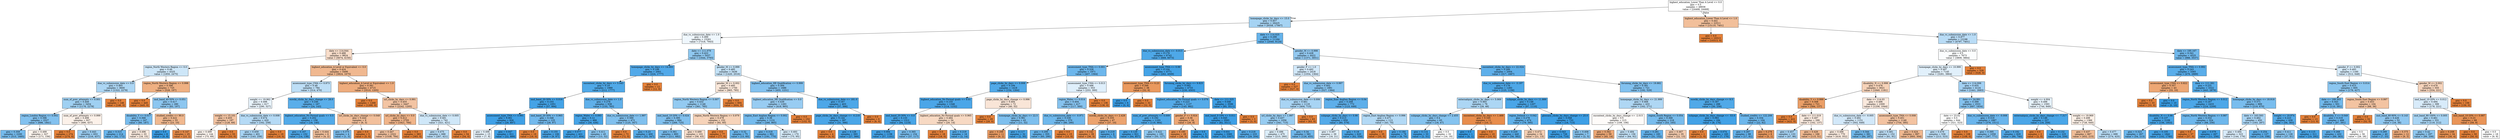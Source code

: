 digraph Tree {
node [shape=box, style="filled", color="black"] ;
0 [label="highest_education_Lower Than A Level <= 0.0\ngini = 0.5\nsamples = 48936\nvalue = [24468, 24468]", fillcolor="#e5813900"] ;
1 [label="homepage_clicks_by_days <= 15.0\ngini = 0.457\nsamples = 26425\nvalue = [9358, 17067]", fillcolor="#399de573"] ;
0 -> 1 [labeldistance=2.5, labelangle=45, headlabel="True"] ;
2 [label="due_vs_submission_date <= 1.0\ngini = 0.499\nsamples = 15261\nvalue = [7318, 7943]", fillcolor="#399de514"] ;
1 -> 2 ;
3 [label="date <= 114.044\ngini = 0.488\nsamples = 9824\nvalue = [5674, 4150]", fillcolor="#e5813944"] ;
2 -> 3 ;
4 [label="region_North Western Region <= 0.0\ngini = 0.49\nsamples = 4325\nvalue = [1850, 2475]", fillcolor="#399de540"] ;
3 -> 4 ;
5 [label="due_vs_submission_date <= 0.0\ngini = 0.465\nsamples = 3600\nvalue = [1322, 2278]", fillcolor="#399de56b"] ;
4 -> 5 ;
6 [label="num_of_prev_attempts <= 0.001\ngini = 0.449\nsamples = 3454\nvalue = [1176, 2278]", fillcolor="#399de57b"] ;
5 -> 6 ;
7 [label="region_London Region <= 0.002\ngini = 0.396\nsamples = 2527\nvalue = [686, 1841]", fillcolor="#399de5a0"] ;
6 -> 7 ;
8 [label="gini = 0.359\nsamples = 2200\nvalue = [515, 1685]", fillcolor="#399de5b1"] ;
7 -> 8 ;
9 [label="gini = 0.499\nsamples = 327\nvalue = [171, 156]", fillcolor="#e5813916"] ;
7 -> 9 ;
10 [label="num_of_prev_attempts <= 0.999\ngini = 0.498\nsamples = 927\nvalue = [490, 437]", fillcolor="#e581391c"] ;
6 -> 10 ;
11 [label="gini = 0.0\nsamples = 274\nvalue = [274, 0]", fillcolor="#e58139ff"] ;
10 -> 11 ;
12 [label="gini = 0.443\nsamples = 653\nvalue = [216, 437]", fillcolor="#399de581"] ;
10 -> 12 ;
13 [label="gini = 0.0\nsamples = 146\nvalue = [146, 0]", fillcolor="#e58139ff"] ;
5 -> 13 ;
14 [label="region_North Western Region <= 0.998\ngini = 0.396\nsamples = 725\nvalue = [528, 197]", fillcolor="#e58139a0"] ;
4 -> 14 ;
15 [label="gini = 0.0\nsamples = 445\nvalue = [445, 0]", fillcolor="#e58139ff"] ;
14 -> 15 ;
16 [label="imd_band_40-50% <= 0.051\ngini = 0.417\nsamples = 280\nvalue = [83, 197]", fillcolor="#399de594"] ;
14 -> 16 ;
17 [label="disability_Y <= 0.017\ngini = 0.368\nsamples = 247\nvalue = [60, 187]", fillcolor="#399de5ad"] ;
16 -> 17 ;
18 [label="gini = 0.315\nsamples = 214\nvalue = [42, 172]", fillcolor="#399de5c1"] ;
17 -> 18 ;
19 [label="gini = 0.496\nsamples = 33\nvalue = [18, 15]", fillcolor="#e581392a"] ;
17 -> 19 ;
20 [label="studied_credits <= 90.0\ngini = 0.422\nsamples = 33\nvalue = [23, 10]", fillcolor="#e5813990"] ;
16 -> 20 ;
21 [label="gini = 0.0\nsamples = 8\nvalue = [0, 8]", fillcolor="#399de5ff"] ;
20 -> 21 ;
22 [label="gini = 0.147\nsamples = 25\nvalue = [23, 2]", fillcolor="#e58139e9"] ;
20 -> 22 ;
23 [label="highest_education_A Level or Equivalent <= 0.0\ngini = 0.424\nsamples = 5499\nvalue = [3824, 1675]", fillcolor="#e581398f"] ;
3 -> 23 ;
24 [label="assessment_type_CMA <= 0.973\ngini = 0.48\nsamples = 784\nvalue = [314, 470]", fillcolor="#399de555"] ;
23 -> 24 ;
25 [label="weight <= 19.962\ngini = 0.498\nsamples = 617\nvalue = [290, 327]", fillcolor="#399de51d"] ;
24 -> 25 ;
26 [label="weight <= 15.101\ngini = 0.455\nsamples = 197\nvalue = [128, 69]", fillcolor="#e5813976"] ;
25 -> 26 ;
27 [label="gini = 0.499\nsamples = 144\nvalue = [75, 69]", fillcolor="#e5813914"] ;
26 -> 27 ;
28 [label="gini = 0.0\nsamples = 53\nvalue = [53, 0]", fillcolor="#e58139ff"] ;
26 -> 28 ;
29 [label="due_vs_submission_date <= 0.008\ngini = 0.474\nsamples = 420\nvalue = [162, 258]", fillcolor="#399de55f"] ;
25 -> 29 ;
30 [label="gini = 0.459\nsamples = 401\nvalue = [143, 258]", fillcolor="#399de572"] ;
29 -> 30 ;
31 [label="gini = 0.0\nsamples = 19\nvalue = [19, 0]", fillcolor="#e58139ff"] ;
29 -> 31 ;
32 [label="ouwiki_clicks_by_days_change <= 28.0\ngini = 0.246\nsamples = 167\nvalue = [24, 143]", fillcolor="#399de5d4"] ;
24 -> 32 ;
33 [label="highest_education_No Formal quals <= 0.5\ngini = 0.202\nsamples = 158\nvalue = [18, 140]", fillcolor="#399de5de"] ;
32 -> 33 ;
34 [label="gini = 0.167\nsamples = 152\nvalue = [14, 138]", fillcolor="#399de5e5"] ;
33 -> 34 ;
35 [label="gini = 0.444\nsamples = 6\nvalue = [4, 2]", fillcolor="#e581397f"] ;
33 -> 35 ;
36 [label="url_clicks_by_days_change <= 0.048\ngini = 0.444\nsamples = 9\nvalue = [6, 3]", fillcolor="#e581397f"] ;
32 -> 36 ;
37 [label="gini = 0.375\nsamples = 4\nvalue = [1, 3]", fillcolor="#399de5aa"] ;
36 -> 37 ;
38 [label="gini = 0.0\nsamples = 5\nvalue = [5, 0]", fillcolor="#e58139ff"] ;
36 -> 38 ;
39 [label="highest_education_A Level or Equivalent <= 1.0\ngini = 0.381\nsamples = 4715\nvalue = [3510, 1205]", fillcolor="#e58139a7"] ;
23 -> 39 ;
40 [label="gini = 0.0\nsamples = 1268\nvalue = [1268, 0]", fillcolor="#e58139ff"] ;
39 -> 40 ;
41 [label="url_clicks_by_days <= 0.991\ngini = 0.455\nsamples = 3447\nvalue = [2242, 1205]", fillcolor="#e5813976"] ;
39 -> 41 ;
42 [label="url_clicks_by_days <= 0.0\ngini = 0.412\nsamples = 2705\nvalue = [1921, 784]", fillcolor="#e5813997"] ;
41 -> 42 ;
43 [label="gini = 0.447\nsamples = 2322\nvalue = [1538, 784]", fillcolor="#e581397d"] ;
42 -> 43 ;
44 [label="gini = 0.0\nsamples = 383\nvalue = [383, 0]", fillcolor="#e58139ff"] ;
42 -> 44 ;
45 [label="due_vs_submission_date <= 0.005\ngini = 0.491\nsamples = 742\nvalue = [321, 421]", fillcolor="#399de53d"] ;
41 -> 45 ;
46 [label="gini = 0.475\nsamples = 688\nvalue = [267, 421]", fillcolor="#399de55d"] ;
45 -> 46 ;
47 [label="gini = 0.0\nsamples = 54\nvalue = [54, 0]", fillcolor="#e58139ff"] ;
45 -> 47 ;
48 [label="date <= 111.079\ngini = 0.422\nsamples = 5437\nvalue = [1644, 3793]", fillcolor="#399de590"] ;
2 -> 48 ;
49 [label="homepage_clicks_by_days <= 14.093\ngini = 0.199\nsamples = 2001\nvalue = [224, 1777]", fillcolor="#399de5df"] ;
48 -> 49 ;
50 [label="oucontent_clicks_by_days <= 5.043\ngini = 0.19\nsamples = 1989\nvalue = [212, 1777]", fillcolor="#399de5e1"] ;
49 -> 50 ;
51 [label="imd_band_20-30% <= 0.016\ngini = 0.103\nsamples = 1051\nvalue = [57, 994]", fillcolor="#399de5f0"] ;
50 -> 51 ;
52 [label="assessment_type_TMA <= 0.991\ngini = 0.061\nsamples = 926\nvalue = [29, 897]", fillcolor="#399de5f7"] ;
51 -> 52 ;
53 [label="gini = 0.498\nsamples = 15\nvalue = [7, 8]", fillcolor="#399de520"] ;
52 -> 53 ;
54 [label="gini = 0.047\nsamples = 911\nvalue = [22, 889]", fillcolor="#399de5f9"] ;
52 -> 54 ;
55 [label="imd_band_20-30% <= 0.965\ngini = 0.348\nsamples = 125\nvalue = [28, 97]", fillcolor="#399de5b5"] ;
51 -> 55 ;
56 [label="gini = 0.0\nsamples = 19\nvalue = [19, 0]", fillcolor="#e58139ff"] ;
55 -> 56 ;
57 [label="gini = 0.155\nsamples = 106\nvalue = [9, 97]", fillcolor="#399de5e7"] ;
55 -> 57 ;
58 [label="due_vs_submission_date <= 1.0\ngini = 0.276\nsamples = 938\nvalue = [155, 783]", fillcolor="#399de5cd"] ;
50 -> 58 ;
59 [label="region_Wales <= 0.093\ngini = 0.12\nsamples = 466\nvalue = [30, 436]", fillcolor="#399de5ed"] ;
58 -> 59 ;
60 [label="gini = 0.077\nsamples = 421\nvalue = [17, 404]", fillcolor="#399de5f4"] ;
59 -> 60 ;
61 [label="gini = 0.411\nsamples = 45\nvalue = [13, 32]", fillcolor="#399de597"] ;
59 -> 61 ;
62 [label="due_vs_submission_date <= 1.997\ngini = 0.389\nsamples = 472\nvalue = [125, 347]", fillcolor="#399de5a3"] ;
58 -> 62 ;
63 [label="gini = 0.0\nsamples = 72\nvalue = [72, 0]", fillcolor="#e58139ff"] ;
62 -> 63 ;
64 [label="gini = 0.23\nsamples = 400\nvalue = [53, 347]", fillcolor="#399de5d8"] ;
62 -> 64 ;
65 [label="gini = 0.0\nsamples = 12\nvalue = [12, 0]", fillcolor="#e58139ff"] ;
49 -> 65 ;
66 [label="gender_M <= 0.999\ngini = 0.485\nsamples = 3436\nvalue = [1420, 2016]", fillcolor="#399de54b"] ;
48 -> 66 ;
67 [label="gender_M <= 0.002\ngini = 0.495\nsamples = 1750\nvalue = [965, 785]", fillcolor="#e5813930"] ;
66 -> 67 ;
68 [label="region_North Western Region <= 0.007\ngini = 0.432\nsamples = 1146\nvalue = [361, 785]", fillcolor="#399de58a"] ;
67 -> 68 ;
69 [label="imd_band_10-20% <= 0.024\ngini = 0.395\nsamples = 994\nvalue = [269, 725]", fillcolor="#399de5a0"] ;
68 -> 69 ;
70 [label="gini = 0.361\nsamples = 893\nvalue = [211, 682]", fillcolor="#399de5b0"] ;
69 -> 70 ;
71 [label="gini = 0.489\nsamples = 101\nvalue = [58, 43]", fillcolor="#e5813942"] ;
69 -> 71 ;
72 [label="region_North Western Region <= 0.979\ngini = 0.478\nsamples = 152\nvalue = [92, 60]", fillcolor="#e5813959"] ;
68 -> 72 ;
73 [label="gini = 0.0\nsamples = 77\nvalue = [77, 0]", fillcolor="#e58139ff"] ;
72 -> 73 ;
74 [label="gini = 0.32\nsamples = 75\nvalue = [15, 60]", fillcolor="#399de5bf"] ;
72 -> 74 ;
75 [label="gini = 0.0\nsamples = 604\nvalue = [604, 0]", fillcolor="#e58139ff"] ;
67 -> 75 ;
76 [label="highest_education_HE Qualification <= 0.999\ngini = 0.394\nsamples = 1686\nvalue = [455, 1231]", fillcolor="#399de5a1"] ;
66 -> 76 ;
77 [label="highest_education_HE Qualification <= 0.0\ngini = 0.439\nsamples = 1283\nvalue = [418, 865]", fillcolor="#399de584"] ;
76 -> 77 ;
78 [label="region_East Anglian Region <= 0.002\ngini = 0.36\nsamples = 1131\nvalue = [266, 865]", fillcolor="#399de5b1"] ;
77 -> 78 ;
79 [label="gini = 0.318\nsamples = 961\nvalue = [191, 770]", fillcolor="#399de5c0"] ;
78 -> 79 ;
80 [label="gini = 0.493\nsamples = 170\nvalue = [75, 95]", fillcolor="#399de536"] ;
78 -> 80 ;
81 [label="gini = 0.0\nsamples = 152\nvalue = [152, 0]", fillcolor="#e58139ff"] ;
77 -> 81 ;
82 [label="due_vs_submission_date <= 181.0\ngini = 0.167\nsamples = 403\nvalue = [37, 366]", fillcolor="#399de5e5"] ;
76 -> 82 ;
83 [label="page_clicks_by_days_change <= -0.218\ngini = 0.144\nsamples = 397\nvalue = [31, 366]", fillcolor="#399de5e9"] ;
82 -> 83 ;
84 [label="gini = 0.0\nsamples = 4\nvalue = [4, 0]", fillcolor="#e58139ff"] ;
83 -> 84 ;
85 [label="gini = 0.128\nsamples = 393\nvalue = [27, 366]", fillcolor="#399de5ec"] ;
83 -> 85 ;
86 [label="gini = 0.0\nsamples = 6\nvalue = [6, 0]", fillcolor="#e58139ff"] ;
82 -> 86 ;
87 [label="date <= 114.025\ngini = 0.299\nsamples = 11164\nvalue = [2040, 9124]", fillcolor="#399de5c6"] ;
1 -> 87 ;
88 [label="due_vs_submission_date <= -0.013\ngini = 0.179\nsamples = 6742\nvalue = [669, 6073]", fillcolor="#399de5e3"] ;
87 -> 88 ;
89 [label="assessment_type_TMA <= 0.001\ngini = 0.328\nsamples = 1971\nvalue = [407, 1564]", fillcolor="#399de5bd"] ;
88 -> 89 ;
90 [label="page_clicks_by_days <= 0.008\ngini = 0.194\nsamples = 1418\nvalue = [154, 1264]", fillcolor="#399de5e0"] ;
89 -> 90 ;
91 [label="highest_education_No Formal quals <= 0.01\ngini = 0.155\nsamples = 1346\nvalue = [114, 1232]", fillcolor="#399de5e7"] ;
90 -> 91 ;
92 [label="imd_band_20-30% <= 0.0\ngini = 0.133\nsamples = 1312\nvalue = [94, 1218]", fillcolor="#399de5eb"] ;
91 -> 92 ;
93 [label="gini = 0.094\nsamples = 1158\nvalue = [57, 1101]", fillcolor="#399de5f2"] ;
92 -> 93 ;
94 [label="gini = 0.365\nsamples = 154\nvalue = [37, 117]", fillcolor="#399de5ae"] ;
92 -> 94 ;
95 [label="highest_education_No Formal quals <= 0.965\ngini = 0.484\nsamples = 34\nvalue = [20, 14]", fillcolor="#e581394d"] ;
91 -> 95 ;
96 [label="gini = 0.0\nsamples = 18\nvalue = [18, 0]", fillcolor="#e58139ff"] ;
95 -> 96 ;
97 [label="gini = 0.219\nsamples = 16\nvalue = [2, 14]", fillcolor="#399de5db"] ;
95 -> 97 ;
98 [label="page_clicks_by_days_change <= 0.996\ngini = 0.494\nsamples = 72\nvalue = [40, 32]", fillcolor="#e5813933"] ;
90 -> 98 ;
99 [label="gini = 0.0\nsamples = 29\nvalue = [29, 0]", fillcolor="#e58139ff"] ;
98 -> 99 ;
100 [label="homepage_clicks_by_days <= 22.5\ngini = 0.381\nsamples = 43\nvalue = [11, 32]", fillcolor="#399de5a7"] ;
98 -> 100 ;
101 [label="gini = 0.298\nsamples = 11\nvalue = [9, 2]", fillcolor="#e58139c6"] ;
100 -> 101 ;
102 [label="gini = 0.117\nsamples = 32\nvalue = [2, 30]", fillcolor="#399de5ee"] ;
100 -> 102 ;
103 [label="assessment_type_CMA <= 0.013\ngini = 0.496\nsamples = 553\nvalue = [253, 300]", fillcolor="#399de528"] ;
89 -> 103 ;
104 [label="region_Wales <= 0.014\ngini = 0.404\nsamples = 417\nvalue = [117, 300]", fillcolor="#399de59c"] ;
103 -> 104 ;
105 [label="due_vs_submission_date <= -0.971\ngini = 0.339\nsamples = 370\nvalue = [80, 290]", fillcolor="#399de5b9"] ;
104 -> 105 ;
106 [label="gini = 0.299\nsamples = 355\nvalue = [65, 290]", fillcolor="#399de5c6"] ;
105 -> 106 ;
107 [label="gini = 0.0\nsamples = 15\nvalue = [15, 0]", fillcolor="#e58139ff"] ;
105 -> 107 ;
108 [label="ouwiki_clicks_by_days <= 2.428\ngini = 0.335\nsamples = 47\nvalue = [37, 10]", fillcolor="#e58139ba"] ;
104 -> 108 ;
109 [label="gini = 0.142\nsamples = 39\nvalue = [36, 3]", fillcolor="#e58139ea"] ;
108 -> 109 ;
110 [label="gini = 0.219\nsamples = 8\nvalue = [1, 7]", fillcolor="#399de5db"] ;
108 -> 110 ;
111 [label="gini = 0.0\nsamples = 136\nvalue = [136, 0]", fillcolor="#e58139ff"] ;
103 -> 111 ;
112 [label="assessment_type_TMA <= 0.99\ngini = 0.104\nsamples = 4771\nvalue = [262, 4509]", fillcolor="#399de5f0"] ;
88 -> 112 ;
113 [label="assessment_type_TMA <= 0.23\ngini = 0.266\nsamples = 38\nvalue = [32, 6]", fillcolor="#e58139cf"] ;
112 -> 113 ;
114 [label="gini = 0.0\nsamples = 6\nvalue = [0, 6]", fillcolor="#399de5ff"] ;
113 -> 114 ;
115 [label="gini = 0.0\nsamples = 32\nvalue = [32, 0]", fillcolor="#e58139ff"] ;
113 -> 115 ;
116 [label="forumng_clicks_by_days <= 9.825\ngini = 0.092\nsamples = 4733\nvalue = [230, 4503]", fillcolor="#399de5f2"] ;
112 -> 116 ;
117 [label="highest_education_No Formal quals <= 0.076\ngini = 0.223\nsamples = 1137\nvalue = [145, 992]", fillcolor="#399de5da"] ;
116 -> 117 ;
118 [label="num_of_prev_attempts <= 0.009\ngini = 0.192\nsamples = 1103\nvalue = [119, 984]", fillcolor="#399de5e0"] ;
117 -> 118 ;
119 [label="gini = 0.129\nsamples = 921\nvalue = [64, 857]", fillcolor="#399de5ec"] ;
118 -> 119 ;
120 [label="gini = 0.422\nsamples = 182\nvalue = [55, 127]", fillcolor="#399de591"] ;
118 -> 120 ;
121 [label="gender_F <= 0.924\ngini = 0.36\nsamples = 34\nvalue = [26, 8]", fillcolor="#e58139b1"] ;
117 -> 121 ;
122 [label="gini = 0.185\nsamples = 29\nvalue = [26, 3]", fillcolor="#e58139e2"] ;
121 -> 122 ;
123 [label="gini = 0.0\nsamples = 5\nvalue = [0, 5]", fillcolor="#399de5ff"] ;
121 -> 123 ;
124 [label="date <= 111.325\ngini = 0.046\nsamples = 3596\nvalue = [85, 3511]", fillcolor="#399de5f9"] ;
116 -> 124 ;
125 [label="imd_band_0-10% <= 0.011\ngini = 0.045\nsamples = 3593\nvalue = [82, 3511]", fillcolor="#399de5f9"] ;
124 -> 125 ;
126 [label="gini = 0.031\nsamples = 3360\nvalue = [53, 3307]", fillcolor="#399de5fb"] ;
125 -> 126 ;
127 [label="gini = 0.218\nsamples = 233\nvalue = [29, 204]", fillcolor="#399de5db"] ;
125 -> 127 ;
128 [label="gini = 0.0\nsamples = 3\nvalue = [3, 0]", fillcolor="#e58139ff"] ;
124 -> 128 ;
129 [label="gender_M <= 0.998\ngini = 0.428\nsamples = 4422\nvalue = [1371, 3051]", fillcolor="#399de58c"] ;
87 -> 129 ;
130 [label="gender_F <= 1.0\ngini = 0.492\nsamples = 2418\nvalue = [1054, 1364]", fillcolor="#399de53a"] ;
129 -> 130 ;
131 [label="gini = 0.0\nsamples = 527\nvalue = [527, 0]", fillcolor="#e58139ff"] ;
130 -> 131 ;
132 [label="due_vs_submission_date <= 0.997\ngini = 0.402\nsamples = 1891\nvalue = [527, 1364]", fillcolor="#399de59c"] ;
130 -> 132 ;
133 [label="due_vs_submission_date <= 0.006\ngini = 0.461\nsamples = 1119\nvalue = [404, 715]", fillcolor="#399de56f"] ;
132 -> 133 ;
134 [label="url_clicks_by_days <= 1.997\ngini = 0.437\nsamples = 1056\nvalue = [341, 715]", fillcolor="#399de585"] ;
133 -> 134 ;
135 [label="gini = 0.496\nsamples = 475\nvalue = [215, 260]", fillcolor="#399de52c"] ;
134 -> 135 ;
136 [label="gini = 0.34\nsamples = 581\nvalue = [126, 455]", fillcolor="#399de5b8"] ;
134 -> 136 ;
137 [label="gini = 0.0\nsamples = 63\nvalue = [63, 0]", fillcolor="#e58139ff"] ;
133 -> 137 ;
138 [label="region_East Anglian Region <= 0.04\ngini = 0.268\nsamples = 772\nvalue = [123, 649]", fillcolor="#399de5cf"] ;
132 -> 138 ;
139 [label="subpage_clicks_by_days <= 0.98\ngini = 0.213\nsamples = 659\nvalue = [80, 579]", fillcolor="#399de5dc"] ;
138 -> 139 ;
140 [label="gini = 0.497\nsamples = 39\nvalue = [18, 21]", fillcolor="#399de524"] ;
139 -> 140 ;
141 [label="gini = 0.18\nsamples = 620\nvalue = [62, 558]", fillcolor="#399de5e3"] ;
139 -> 141 ;
142 [label="region_East Anglian Region <= 0.996\ngini = 0.471\nsamples = 113\nvalue = [43, 70]", fillcolor="#399de562"] ;
138 -> 142 ;
143 [label="gini = 0.0\nsamples = 35\nvalue = [35, 0]", fillcolor="#e58139ff"] ;
142 -> 143 ;
144 [label="gini = 0.184\nsamples = 78\nvalue = [8, 70]", fillcolor="#399de5e2"] ;
142 -> 144 ;
145 [label="oucontent_clicks_by_days <= 22.024\ngini = 0.266\nsamples = 2004\nvalue = [317, 1687]", fillcolor="#399de5cf"] ;
129 -> 145 ;
146 [label="due_vs_submission_date <= -3.197\ngini = 0.176\nsamples = 1283\nvalue = [125, 1158]", fillcolor="#399de5e3"] ;
145 -> 146 ;
147 [label="externalquiz_clicks_by_days <= 5.069\ngini = 0.465\nsamples = 76\nvalue = [28, 48]", fillcolor="#399de56a"] ;
146 -> 147 ;
148 [label="subpage_clicks_by_days_change <= 2.455\ngini = 0.4\nsamples = 65\nvalue = [18, 47]", fillcolor="#399de59d"] ;
147 -> 148 ;
149 [label="gini = 0.114\nsamples = 33\nvalue = [2, 31]", fillcolor="#399de5ef"] ;
148 -> 149 ;
150 [label="gini = 0.5\nsamples = 32\nvalue = [16, 16]", fillcolor="#e5813900"] ;
148 -> 150 ;
151 [label="oucontent_clicks_by_days <= 1.468\ngini = 0.165\nsamples = 11\nvalue = [10, 1]", fillcolor="#e58139e6"] ;
147 -> 151 ;
152 [label="gini = 0.0\nsamples = 1\nvalue = [0, 1]", fillcolor="#399de5ff"] ;
151 -> 152 ;
153 [label="gini = 0.0\nsamples = 10\nvalue = [10, 0]", fillcolor="#e58139ff"] ;
151 -> 153 ;
154 [label="subpage_clicks_by_days <= 11.889\ngini = 0.148\nsamples = 1207\nvalue = [97, 1110]", fillcolor="#399de5e9"] ;
146 -> 154 ;
155 [label="region_Ireland <= 0.042\ngini = 0.278\nsamples = 474\nvalue = [79, 395]", fillcolor="#399de5cc"] ;
154 -> 155 ;
156 [label="gini = 0.229\nsamples = 440\nvalue = [58, 382]", fillcolor="#399de5d8"] ;
155 -> 156 ;
157 [label="gini = 0.472\nsamples = 34\nvalue = [21, 13]", fillcolor="#e5813961"] ;
155 -> 157 ;
158 [label="glossary_clicks_by_days_change <= 25.0\ngini = 0.048\nsamples = 733\nvalue = [18, 715]", fillcolor="#399de5f9"] ;
154 -> 158 ;
159 [label="gini = 0.043\nsamples = 726\nvalue = [16, 710]", fillcolor="#399de5f9"] ;
158 -> 159 ;
160 [label="gini = 0.408\nsamples = 7\nvalue = [2, 5]", fillcolor="#399de599"] ;
158 -> 160 ;
161 [label="forumng_clicks_by_days <= 19.882\ngini = 0.391\nsamples = 721\nvalue = [192, 529]", fillcolor="#399de5a2"] ;
145 -> 161 ;
162 [label="homepage_clicks_by_days <= 21.999\ngini = 0.468\nsamples = 433\nvalue = [162, 271]", fillcolor="#399de567"] ;
161 -> 162 ;
163 [label="oucontent_clicks_by_days_change <= -2.015\ngini = 0.5\nsamples = 215\nvalue = [109, 106]", fillcolor="#e5813907"] ;
162 -> 163 ;
164 [label="gini = 0.362\nsamples = 59\nvalue = [45, 14]", fillcolor="#e58139b0"] ;
163 -> 164 ;
165 [label="gini = 0.484\nsamples = 156\nvalue = [64, 92]", fillcolor="#399de54e"] ;
163 -> 165 ;
166 [label="region_South Region <= 0.054\ngini = 0.368\nsamples = 218\nvalue = [53, 165]", fillcolor="#399de5ad"] ;
162 -> 166 ;
167 [label="gini = 0.281\nsamples = 183\nvalue = [31, 152]", fillcolor="#399de5cb"] ;
166 -> 167 ;
168 [label="gini = 0.467\nsamples = 35\nvalue = [22, 13]", fillcolor="#e5813968"] ;
166 -> 168 ;
169 [label="ouwiki_clicks_by_days_change <= 8.5\ngini = 0.187\nsamples = 288\nvalue = [30, 258]", fillcolor="#399de5e1"] ;
161 -> 169 ;
170 [label="subpage_clicks_by_days_change <= -53.0\ngini = 0.083\nsamples = 184\nvalue = [8, 176]", fillcolor="#399de5f3"] ;
169 -> 170 ;
171 [label="gini = 0.0\nsamples = 1\nvalue = [1, 0]", fillcolor="#e58139ff"] ;
170 -> 171 ;
172 [label="gini = 0.074\nsamples = 183\nvalue = [7, 176]", fillcolor="#399de5f5"] ;
170 -> 172 ;
173 [label="studied_credits <= 122.208\ngini = 0.334\nsamples = 104\nvalue = [22, 82]", fillcolor="#399de5bb"] ;
169 -> 173 ;
174 [label="gini = 0.287\nsamples = 98\nvalue = [17, 81]", fillcolor="#399de5c9"] ;
173 -> 174 ;
175 [label="gini = 0.278\nsamples = 6\nvalue = [5, 1]", fillcolor="#e58139cc"] ;
173 -> 175 ;
176 [label="highest_education_Lower Than A Level <= 1.0\ngini = 0.441\nsamples = 22511\nvalue = [15110, 7401]", fillcolor="#e5813982"] ;
0 -> 176 [labeldistance=2.5, labelangle=-45, headlabel="False"] ;
177 [label="gini = 0.0\nsamples = 10313\nvalue = [10313, 0]", fillcolor="#e58139ff"] ;
176 -> 177 ;
178 [label="due_vs_submission_date <= 1.0\ngini = 0.477\nsamples = 12198\nvalue = [4797, 7401]", fillcolor="#399de55a"] ;
176 -> 178 ;
179 [label="due_vs_submission_date <= 0.0\ngini = 0.5\nsamples = 7673\nvalue = [3809, 3864]", fillcolor="#399de504"] ;
178 -> 179 ;
180 [label="homepage_clicks_by_days <= 10.999\ngini = 0.497\nsamples = 7145\nvalue = [3281, 3864]", fillcolor="#399de526"] ;
179 -> 180 ;
181 [label="disability_N <= 0.998\ngini = 0.476\nsamples = 3021\nvalue = [1840, 1181]", fillcolor="#e581395b"] ;
180 -> 181 ;
182 [label="disability_Y <= 0.999\ngini = 0.308\nsamples = 721\nvalue = [584, 137]", fillcolor="#e58139c3"] ;
181 -> 182 ;
183 [label="gini = 0.0\nsamples = 422\nvalue = [422, 0]", fillcolor="#e58139ff"] ;
182 -> 183 ;
184 [label="date <= 111.019\ngini = 0.497\nsamples = 299\nvalue = [162, 137]", fillcolor="#e5813927"] ;
182 -> 184 ;
185 [label="gini = 0.457\nsamples = 133\nvalue = [47, 86]", fillcolor="#399de574"] ;
184 -> 185 ;
186 [label="gini = 0.426\nsamples = 166\nvalue = [115, 51]", fillcolor="#e581398e"] ;
184 -> 186 ;
187 [label="date <= 114.03\ngini = 0.496\nsamples = 2300\nvalue = [1256, 1044]", fillcolor="#e581392b"] ;
181 -> 187 ;
188 [label="due_vs_submission_date <= -0.005\ngini = 0.492\nsamples = 1151\nvalue = [502, 649]", fillcolor="#399de53a"] ;
187 -> 188 ;
189 [label="gini = 0.496\nsamples = 770\nvalue = [418, 352]", fillcolor="#e5813928"] ;
188 -> 189 ;
190 [label="gini = 0.344\nsamples = 381\nvalue = [84, 297]", fillcolor="#399de5b7"] ;
188 -> 190 ;
191 [label="assessment_type_TMA <= 0.008\ngini = 0.451\nsamples = 1149\nvalue = [754, 395]", fillcolor="#e5813979"] ;
187 -> 191 ;
192 [label="gini = 0.481\nsamples = 152\nvalue = [61, 91]", fillcolor="#399de554"] ;
191 -> 192 ;
193 [label="gini = 0.424\nsamples = 997\nvalue = [693, 304]", fillcolor="#e581398f"] ;
191 -> 193 ;
194 [label="date <= 114.006\ngini = 0.455\nsamples = 4124\nvalue = [1441, 2683]", fillcolor="#399de576"] ;
180 -> 194 ;
195 [label="date <= 24.991\ngini = 0.399\nsamples = 2531\nvalue = [697, 1834]", fillcolor="#399de59e"] ;
194 -> 195 ;
196 [label="date <= 23.02\ngini = 0.5\nsamples = 644\nvalue = [321, 323]", fillcolor="#399de502"] ;
195 -> 196 ;
197 [label="gini = 0.479\nsamples = 536\nvalue = [213, 323]", fillcolor="#399de557"] ;
196 -> 197 ;
198 [label="gini = 0.0\nsamples = 108\nvalue = [108, 0]", fillcolor="#e58139ff"] ;
196 -> 198 ;
199 [label="due_vs_submission_date <= -0.008\ngini = 0.319\nsamples = 1887\nvalue = [376, 1511]", fillcolor="#399de5c0"] ;
195 -> 199 ;
200 [label="gini = 0.395\nsamples = 1058\nvalue = [287, 771]", fillcolor="#399de5a0"] ;
199 -> 200 ;
201 [label="gini = 0.192\nsamples = 829\nvalue = [89, 740]", fillcolor="#399de5e0"] ;
199 -> 201 ;
202 [label="weight <= 4.004\ngini = 0.498\nsamples = 1593\nvalue = [744, 849]", fillcolor="#399de520"] ;
194 -> 202 ;
203 [label="externalquiz_clicks_by_days_change <= -7.317\ngini = 0.146\nsamples = 227\nvalue = [18, 209]", fillcolor="#399de5e9"] ;
202 -> 203 ;
204 [label="gini = 0.0\nsamples = 2\nvalue = [2, 0]", fillcolor="#e58139ff"] ;
203 -> 204 ;
205 [label="gini = 0.132\nsamples = 225\nvalue = [16, 209]", fillcolor="#399de5eb"] ;
203 -> 205 ;
206 [label="weight <= 19.969\ngini = 0.498\nsamples = 1366\nvalue = [726, 640]", fillcolor="#e581391e"] ;
202 -> 206 ;
207 [label="gini = 0.437\nsamples = 667\nvalue = [452, 215]", fillcolor="#e5813986"] ;
206 -> 207 ;
208 [label="gini = 0.477\nsamples = 699\nvalue = [274, 425]", fillcolor="#399de55b"] ;
206 -> 208 ;
209 [label="gini = 0.0\nsamples = 528\nvalue = [528, 0]", fillcolor="#e58139ff"] ;
179 -> 209 ;
210 [label="date <= 195.167\ngini = 0.341\nsamples = 4525\nvalue = [988, 3537]", fillcolor="#399de5b8"] ;
178 -> 210 ;
211 [label="assessment_type_TMA <= 0.992\ngini = 0.243\nsamples = 3365\nvalue = [476, 2889]", fillcolor="#399de5d5"] ;
210 -> 211 ;
212 [label="assessment_type_CMA <= 0.822\ngini = 0.357\nsamples = 43\nvalue = [33, 10]", fillcolor="#e58139b2"] ;
211 -> 212 ;
213 [label="gini = 0.0\nsamples = 33\nvalue = [33, 0]", fillcolor="#e58139ff"] ;
212 -> 213 ;
214 [label="gini = 0.0\nsamples = 10\nvalue = [0, 10]", fillcolor="#399de5ff"] ;
212 -> 214 ;
215 [label="date <= 111.261\ngini = 0.231\nsamples = 3322\nvalue = [443, 2879]", fillcolor="#399de5d8"] ;
211 -> 215 ;
216 [label="region_North Western Region <= 0.012\ngini = 0.167\nsamples = 2433\nvalue = [224, 2209]", fillcolor="#399de5e5"] ;
215 -> 216 ;
217 [label="disability_N <= 0.98\ngini = 0.137\nsamples = 2109\nvalue = [156, 1953]", fillcolor="#399de5eb"] ;
216 -> 217 ;
218 [label="gini = 0.323\nsamples = 267\nvalue = [54, 213]", fillcolor="#399de5be"] ;
217 -> 218 ;
219 [label="gini = 0.105\nsamples = 1842\nvalue = [102, 1740]", fillcolor="#399de5f0"] ;
217 -> 219 ;
220 [label="region_North Western Region <= 0.987\ngini = 0.332\nsamples = 324\nvalue = [68, 256]", fillcolor="#399de5bb"] ;
216 -> 220 ;
221 [label="gini = 0.0\nsamples = 57\nvalue = [57, 0]", fillcolor="#e58139ff"] ;
220 -> 221 ;
222 [label="gini = 0.079\nsamples = 267\nvalue = [11, 256]", fillcolor="#399de5f4"] ;
220 -> 222 ;
223 [label="homepage_clicks_by_days <= 18.918\ngini = 0.371\nsamples = 889\nvalue = [219, 670]", fillcolor="#399de5ac"] ;
215 -> 223 ;
224 [label="date <= 163.593\ngini = 0.462\nsamples = 450\nvalue = [163, 287]", fillcolor="#399de56e"] ;
223 -> 224 ;
225 [label="gini = 0.494\nsamples = 323\nvalue = [144, 179]", fillcolor="#399de532"] ;
224 -> 225 ;
226 [label="gini = 0.254\nsamples = 127\nvalue = [19, 108]", fillcolor="#399de5d2"] ;
224 -> 226 ;
227 [label="weight <= 19.974\ngini = 0.223\nsamples = 439\nvalue = [56, 383]", fillcolor="#399de5da"] ;
223 -> 227 ;
228 [label="gini = 0.411\nsamples = 128\nvalue = [37, 91]", fillcolor="#399de597"] ;
227 -> 228 ;
229 [label="gini = 0.115\nsamples = 311\nvalue = [19, 292]", fillcolor="#399de5ee"] ;
227 -> 229 ;
230 [label="gender_F <= 0.002\ngini = 0.493\nsamples = 1160\nvalue = [512, 648]", fillcolor="#399de536"] ;
210 -> 230 ;
231 [label="region_South East Region <= 0.014\ngini = 0.415\nsamples = 605\nvalue = [178, 427]", fillcolor="#399de595"] ;
230 -> 231 ;
232 [label="date <= 199.303\ngini = 0.343\nsamples = 501\nvalue = [110, 391]", fillcolor="#399de5b7"] ;
231 -> 232 ;
233 [label="gini = 0.0\nsamples = 13\nvalue = [13, 0]", fillcolor="#e58139ff"] ;
232 -> 233 ;
234 [label="disability_Y <= 0.049\ngini = 0.319\nsamples = 488\nvalue = [97, 391]", fillcolor="#399de5c0"] ;
232 -> 234 ;
235 [label="gini = 0.268\nsamples = 432\nvalue = [69, 363]", fillcolor="#399de5cf"] ;
234 -> 235 ;
236 [label="gini = 0.5\nsamples = 56\nvalue = [28, 28]", fillcolor="#e5813900"] ;
234 -> 236 ;
237 [label="region_South East Region <= 0.997\ngini = 0.453\nsamples = 104\nvalue = [68, 36]", fillcolor="#e5813978"] ;
231 -> 237 ;
238 [label="gini = 0.0\nsamples = 52\nvalue = [52, 0]", fillcolor="#e58139ff"] ;
237 -> 238 ;
239 [label="imd_band_80-90% <= 0.143\ngini = 0.426\nsamples = 52\nvalue = [16, 36]", fillcolor="#399de58e"] ;
237 -> 239 ;
240 [label="gini = 0.289\nsamples = 40\nvalue = [7, 33]", fillcolor="#399de5c9"] ;
239 -> 240 ;
241 [label="gini = 0.375\nsamples = 12\nvalue = [9, 3]", fillcolor="#e58139aa"] ;
239 -> 241 ;
242 [label="gender_M <= 0.002\ngini = 0.479\nsamples = 555\nvalue = [334, 221]", fillcolor="#e5813956"] ;
230 -> 242 ;
243 [label="imd_band_10-20% <= 0.012\ngini = 0.494\nsamples = 399\nvalue = [178, 221]", fillcolor="#399de532"] ;
242 -> 243 ;
244 [label="imd_band_90-100% <= 0.005\ngini = 0.461\nsamples = 331\nvalue = [119, 212]", fillcolor="#399de570"] ;
243 -> 244 ;
245 [label="gini = 0.42\nsamples = 297\nvalue = [89, 208]", fillcolor="#399de592"] ;
244 -> 245 ;
246 [label="gini = 0.208\nsamples = 34\nvalue = [30, 4]", fillcolor="#e58139dd"] ;
244 -> 246 ;
247 [label="imd_band_10-20% <= 0.987\ngini = 0.23\nsamples = 68\nvalue = [59, 9]", fillcolor="#e58139d8"] ;
243 -> 247 ;
248 [label="gini = 0.0\nsamples = 50\nvalue = [50, 0]", fillcolor="#e58139ff"] ;
247 -> 248 ;
249 [label="gini = 0.5\nsamples = 18\nvalue = [9, 9]", fillcolor="#e5813900"] ;
247 -> 249 ;
250 [label="gini = 0.0\nsamples = 156\nvalue = [156, 0]", fillcolor="#e58139ff"] ;
242 -> 250 ;
}